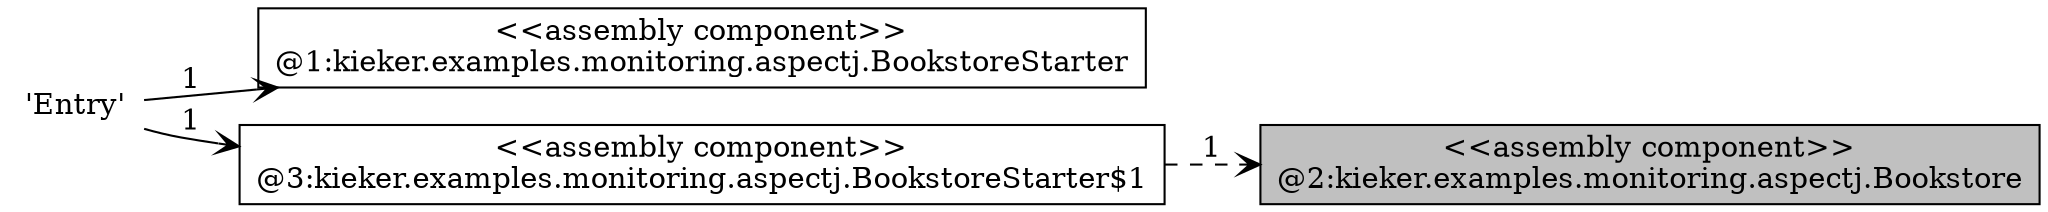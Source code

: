 digraph G {
 rankdir=LR;
"depNode_0" [label="'Entry'",shape="none"]

"depNode_2" [label="<<assembly component>>\n@2:kieker.examples.monitoring.aspectj.Bookstore",shape="box",style="filled",color="#000000",fillcolor="gray"]

"depNode_1" [label="<<assembly component>>\n@1:kieker.examples.monitoring.aspectj.BookstoreStarter",shape="box",style="filled",color="#000000",fillcolor="white"]

"depNode_3" [label="<<assembly component>>\n@3:kieker.examples.monitoring.aspectj.BookstoreStarter$1",shape="box",style="filled",color="#000000",fillcolor="white"]

depNode_0->depNode_1[label=1, style="solid", arrowhead="open", color="#000000"]
depNode_0->depNode_3[label=1, style="solid", arrowhead="open", color="#000000"]
depNode_3->depNode_2[label=1, style="dashed", arrowhead="open", color="#000000"]
}
